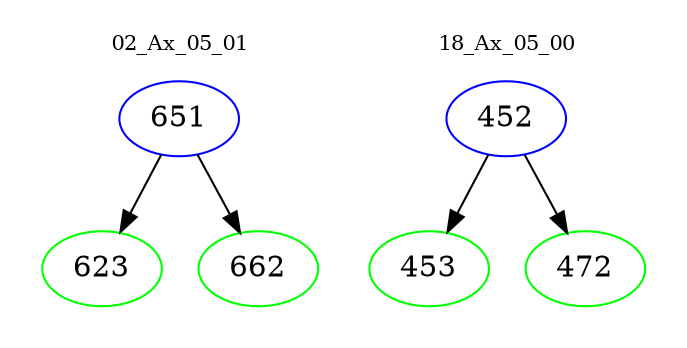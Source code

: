 digraph{
subgraph cluster_0 {
color = white
label = "02_Ax_05_01";
fontsize=10;
T0_651 [label="651", color="blue"]
T0_651 -> T0_623 [color="black"]
T0_623 [label="623", color="green"]
T0_651 -> T0_662 [color="black"]
T0_662 [label="662", color="green"]
}
subgraph cluster_1 {
color = white
label = "18_Ax_05_00";
fontsize=10;
T1_452 [label="452", color="blue"]
T1_452 -> T1_453 [color="black"]
T1_453 [label="453", color="green"]
T1_452 -> T1_472 [color="black"]
T1_472 [label="472", color="green"]
}
}
